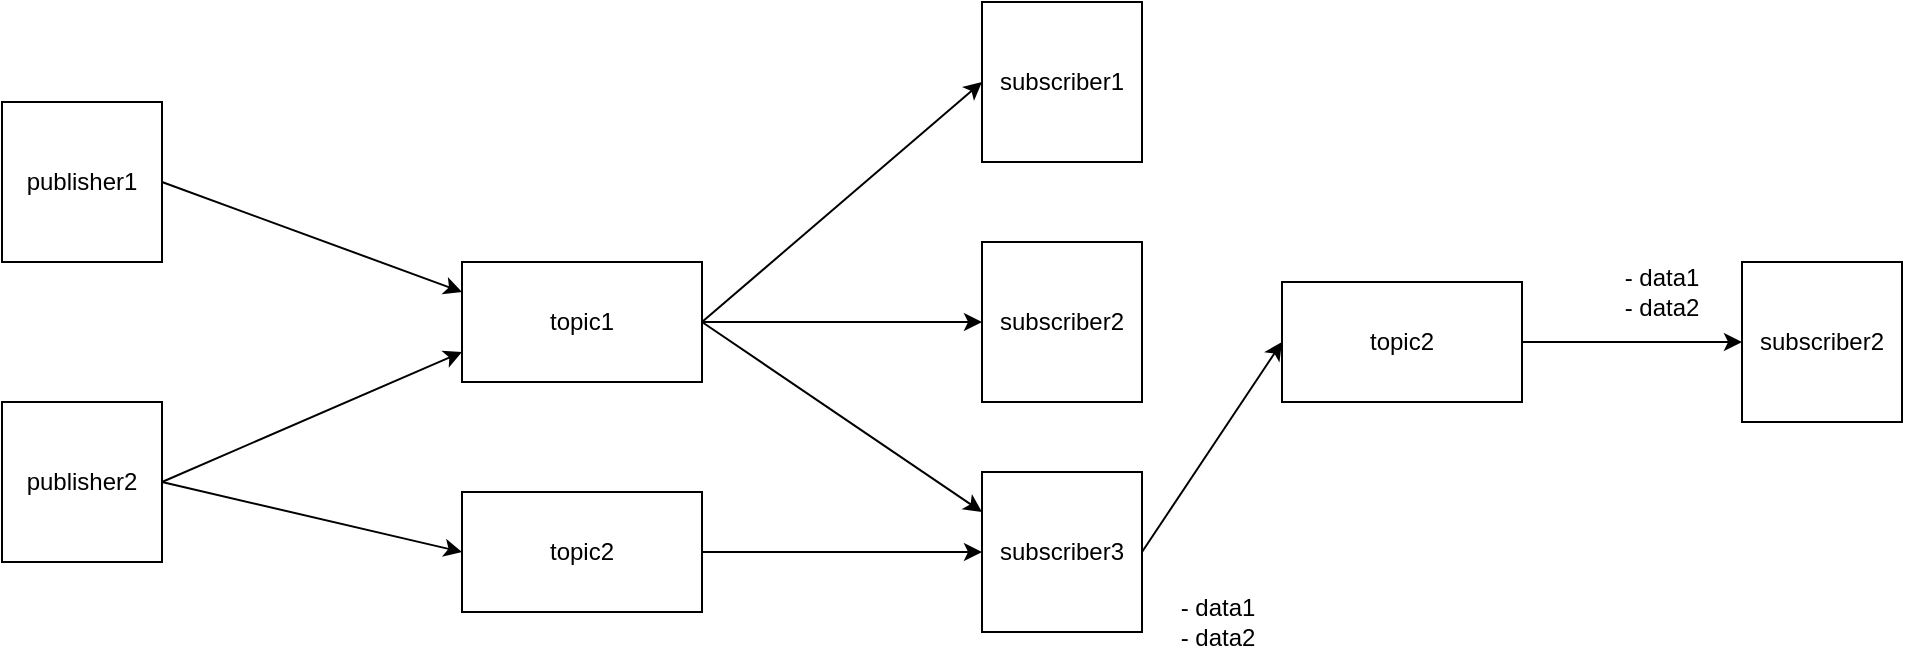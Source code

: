 <mxfile>
    <diagram id="sMnfMlpK5Hj1AKXF918x" name="Page-1">
        <mxGraphModel dx="1301" dy="905" grid="0" gridSize="10" guides="1" tooltips="1" connect="1" arrows="1" fold="1" page="1" pageScale="1" pageWidth="1000" pageHeight="400" background="#ffffff" math="0" shadow="0">
            <root>
                <mxCell id="0"/>
                <mxCell id="1" parent="0"/>
                <mxCell id="53" value="&lt;span&gt;topic2&lt;/span&gt;" style="rounded=0;whiteSpace=wrap;html=1;strokeColor=#000000;fillColor=#FFFFFF;fontColor=#000000;" parent="1" vertex="1">
                    <mxGeometry x="660" y="170" width="120" height="60" as="geometry"/>
                </mxCell>
                <mxCell id="49" value="&lt;span&gt;topic2&lt;/span&gt;" style="rounded=0;whiteSpace=wrap;html=1;strokeColor=#000000;fillColor=#FFFFFF;fontColor=#000000;" parent="1" vertex="1">
                    <mxGeometry x="250" y="275" width="120" height="60" as="geometry"/>
                </mxCell>
                <mxCell id="25" value="&lt;span&gt;publisher1&lt;/span&gt;" style="whiteSpace=wrap;html=1;aspect=fixed;strokeColor=#000000;fillColor=#FFFFFF;fontColor=#000000;" parent="1" vertex="1">
                    <mxGeometry x="20" y="80" width="80" height="80" as="geometry"/>
                </mxCell>
                <mxCell id="26" value="&lt;span&gt;subscriber1&lt;/span&gt;" style="whiteSpace=wrap;html=1;aspect=fixed;strokeColor=#000000;fillColor=#FFFFFF;fontColor=#000000;" parent="1" vertex="1">
                    <mxGeometry x="510" y="30" width="80" height="80" as="geometry"/>
                </mxCell>
                <mxCell id="27" value="&lt;span&gt;publisher2&lt;/span&gt;" style="whiteSpace=wrap;html=1;aspect=fixed;strokeColor=#000000;fillColor=#FFFFFF;fontColor=#000000;" parent="1" vertex="1">
                    <mxGeometry x="20" y="230" width="80" height="80" as="geometry"/>
                </mxCell>
                <mxCell id="28" value="&lt;span&gt;subscriber2&lt;/span&gt;" style="whiteSpace=wrap;html=1;aspect=fixed;strokeColor=#000000;fillColor=#FFFFFF;fontColor=#000000;" parent="1" vertex="1">
                    <mxGeometry x="510" y="150" width="80" height="80" as="geometry"/>
                </mxCell>
                <mxCell id="29" value="&lt;span&gt;subscriber3&lt;/span&gt;" style="whiteSpace=wrap;html=1;aspect=fixed;strokeColor=#000000;fillColor=#FFFFFF;fontColor=#000000;" parent="1" vertex="1">
                    <mxGeometry x="510" y="265" width="80" height="80" as="geometry"/>
                </mxCell>
                <mxCell id="30" value="&lt;span&gt;topic1&lt;/span&gt;" style="rounded=0;whiteSpace=wrap;html=1;strokeColor=#000000;fillColor=#FFFFFF;fontColor=#000000;" parent="1" vertex="1">
                    <mxGeometry x="250" y="160" width="120" height="60" as="geometry"/>
                </mxCell>
                <mxCell id="37" value="" style="endArrow=classic;html=1;exitX=1;exitY=0.5;exitDx=0;exitDy=0;entryX=0;entryY=0.25;entryDx=0;entryDy=0;strokeColor=#000000;fontColor=#000000;" parent="1" source="25" target="30" edge="1">
                    <mxGeometry width="50" height="50" relative="1" as="geometry">
                        <mxPoint x="330" y="520" as="sourcePoint"/>
                        <mxPoint x="380" y="470" as="targetPoint"/>
                    </mxGeometry>
                </mxCell>
                <mxCell id="38" value="" style="endArrow=classic;html=1;exitX=1;exitY=0.5;exitDx=0;exitDy=0;strokeColor=#000000;fontColor=#000000;entryX=0;entryY=0.75;entryDx=0;entryDy=0;" parent="1" source="27" target="30" edge="1">
                    <mxGeometry width="50" height="50" relative="1" as="geometry">
                        <mxPoint x="110" y="160" as="sourcePoint"/>
                        <mxPoint x="242" y="202" as="targetPoint"/>
                    </mxGeometry>
                </mxCell>
                <mxCell id="42" value="" style="endArrow=classic;html=1;exitX=1;exitY=0.5;exitDx=0;exitDy=0;entryX=0;entryY=0.5;entryDx=0;entryDy=0;strokeColor=#000000;fontColor=#000000;" parent="1" source="30" target="26" edge="1">
                    <mxGeometry width="50" height="50" relative="1" as="geometry">
                        <mxPoint x="110" y="160" as="sourcePoint"/>
                        <mxPoint x="260" y="200" as="targetPoint"/>
                    </mxGeometry>
                </mxCell>
                <mxCell id="43" value="" style="endArrow=classic;html=1;exitX=1;exitY=0.5;exitDx=0;exitDy=0;strokeColor=#000000;fontColor=#000000;" parent="1" source="30" target="28" edge="1">
                    <mxGeometry width="50" height="50" relative="1" as="geometry">
                        <mxPoint x="380" y="200" as="sourcePoint"/>
                        <mxPoint x="520" y="110" as="targetPoint"/>
                    </mxGeometry>
                </mxCell>
                <mxCell id="44" value="" style="endArrow=classic;html=1;exitX=1;exitY=0.5;exitDx=0;exitDy=0;entryX=0;entryY=0.25;entryDx=0;entryDy=0;strokeColor=#000000;fontColor=#000000;" parent="1" source="30" target="29" edge="1">
                    <mxGeometry width="50" height="50" relative="1" as="geometry">
                        <mxPoint x="380" y="200" as="sourcePoint"/>
                        <mxPoint x="520" y="223.333" as="targetPoint"/>
                    </mxGeometry>
                </mxCell>
                <mxCell id="51" value="" style="endArrow=classic;html=1;exitX=1;exitY=0.5;exitDx=0;exitDy=0;entryX=0;entryY=0.5;entryDx=0;entryDy=0;strokeColor=#000000;fontColor=#000000;" parent="1" source="27" target="49" edge="1">
                    <mxGeometry width="50" height="50" relative="1" as="geometry">
                        <mxPoint x="295" y="500" as="sourcePoint"/>
                        <mxPoint x="345" y="450" as="targetPoint"/>
                    </mxGeometry>
                </mxCell>
                <mxCell id="52" value="" style="endArrow=classic;html=1;exitX=1;exitY=0.5;exitDx=0;exitDy=0;entryX=0;entryY=0.5;entryDx=0;entryDy=0;strokeColor=#000000;fontColor=#000000;" parent="1" source="49" target="29" edge="1">
                    <mxGeometry width="50" height="50" relative="1" as="geometry">
                        <mxPoint x="110" y="280" as="sourcePoint"/>
                        <mxPoint x="260" y="330" as="targetPoint"/>
                    </mxGeometry>
                </mxCell>
                <mxCell id="55" value="" style="endArrow=classic;html=1;exitX=1;exitY=0.5;exitDx=0;exitDy=0;entryX=0;entryY=0.5;entryDx=0;entryDy=0;strokeColor=#000000;fontColor=#000000;" parent="1" source="29" target="53" edge="1">
                    <mxGeometry width="50" height="50" relative="1" as="geometry">
                        <mxPoint x="380" y="325" as="sourcePoint"/>
                        <mxPoint x="520" y="315" as="targetPoint"/>
                    </mxGeometry>
                </mxCell>
                <mxCell id="56" value="&lt;span&gt;subscriber2&lt;/span&gt;" style="whiteSpace=wrap;html=1;aspect=fixed;strokeColor=#000000;fillColor=#FFFFFF;fontColor=#000000;" parent="1" vertex="1">
                    <mxGeometry x="890" y="160" width="80" height="80" as="geometry"/>
                </mxCell>
                <mxCell id="57" value="" style="endArrow=classic;html=1;exitX=1;exitY=0.5;exitDx=0;exitDy=0;entryX=0;entryY=0.5;entryDx=0;entryDy=0;strokeColor=#000000;fontColor=#000000;" parent="1" source="53" target="56" edge="1">
                    <mxGeometry width="50" height="50" relative="1" as="geometry">
                        <mxPoint x="600" y="315" as="sourcePoint"/>
                        <mxPoint x="740" y="210" as="targetPoint"/>
                    </mxGeometry>
                </mxCell>
                <mxCell id="60" value="- data1&lt;br&gt;- data2" style="text;html=1;align=center;verticalAlign=middle;whiteSpace=wrap;rounded=0;strokeColor=none;fontColor=#000000;" parent="1" vertex="1">
                    <mxGeometry x="598" y="325" width="60" height="30" as="geometry"/>
                </mxCell>
                <mxCell id="61" value="- data1&lt;br&gt;- data2" style="text;html=1;align=center;verticalAlign=middle;whiteSpace=wrap;rounded=0;strokeColor=none;fontColor=#000000;" parent="1" vertex="1">
                    <mxGeometry x="820" y="160" width="60" height="30" as="geometry"/>
                </mxCell>
            </root>
        </mxGraphModel>
    </diagram>
</mxfile>